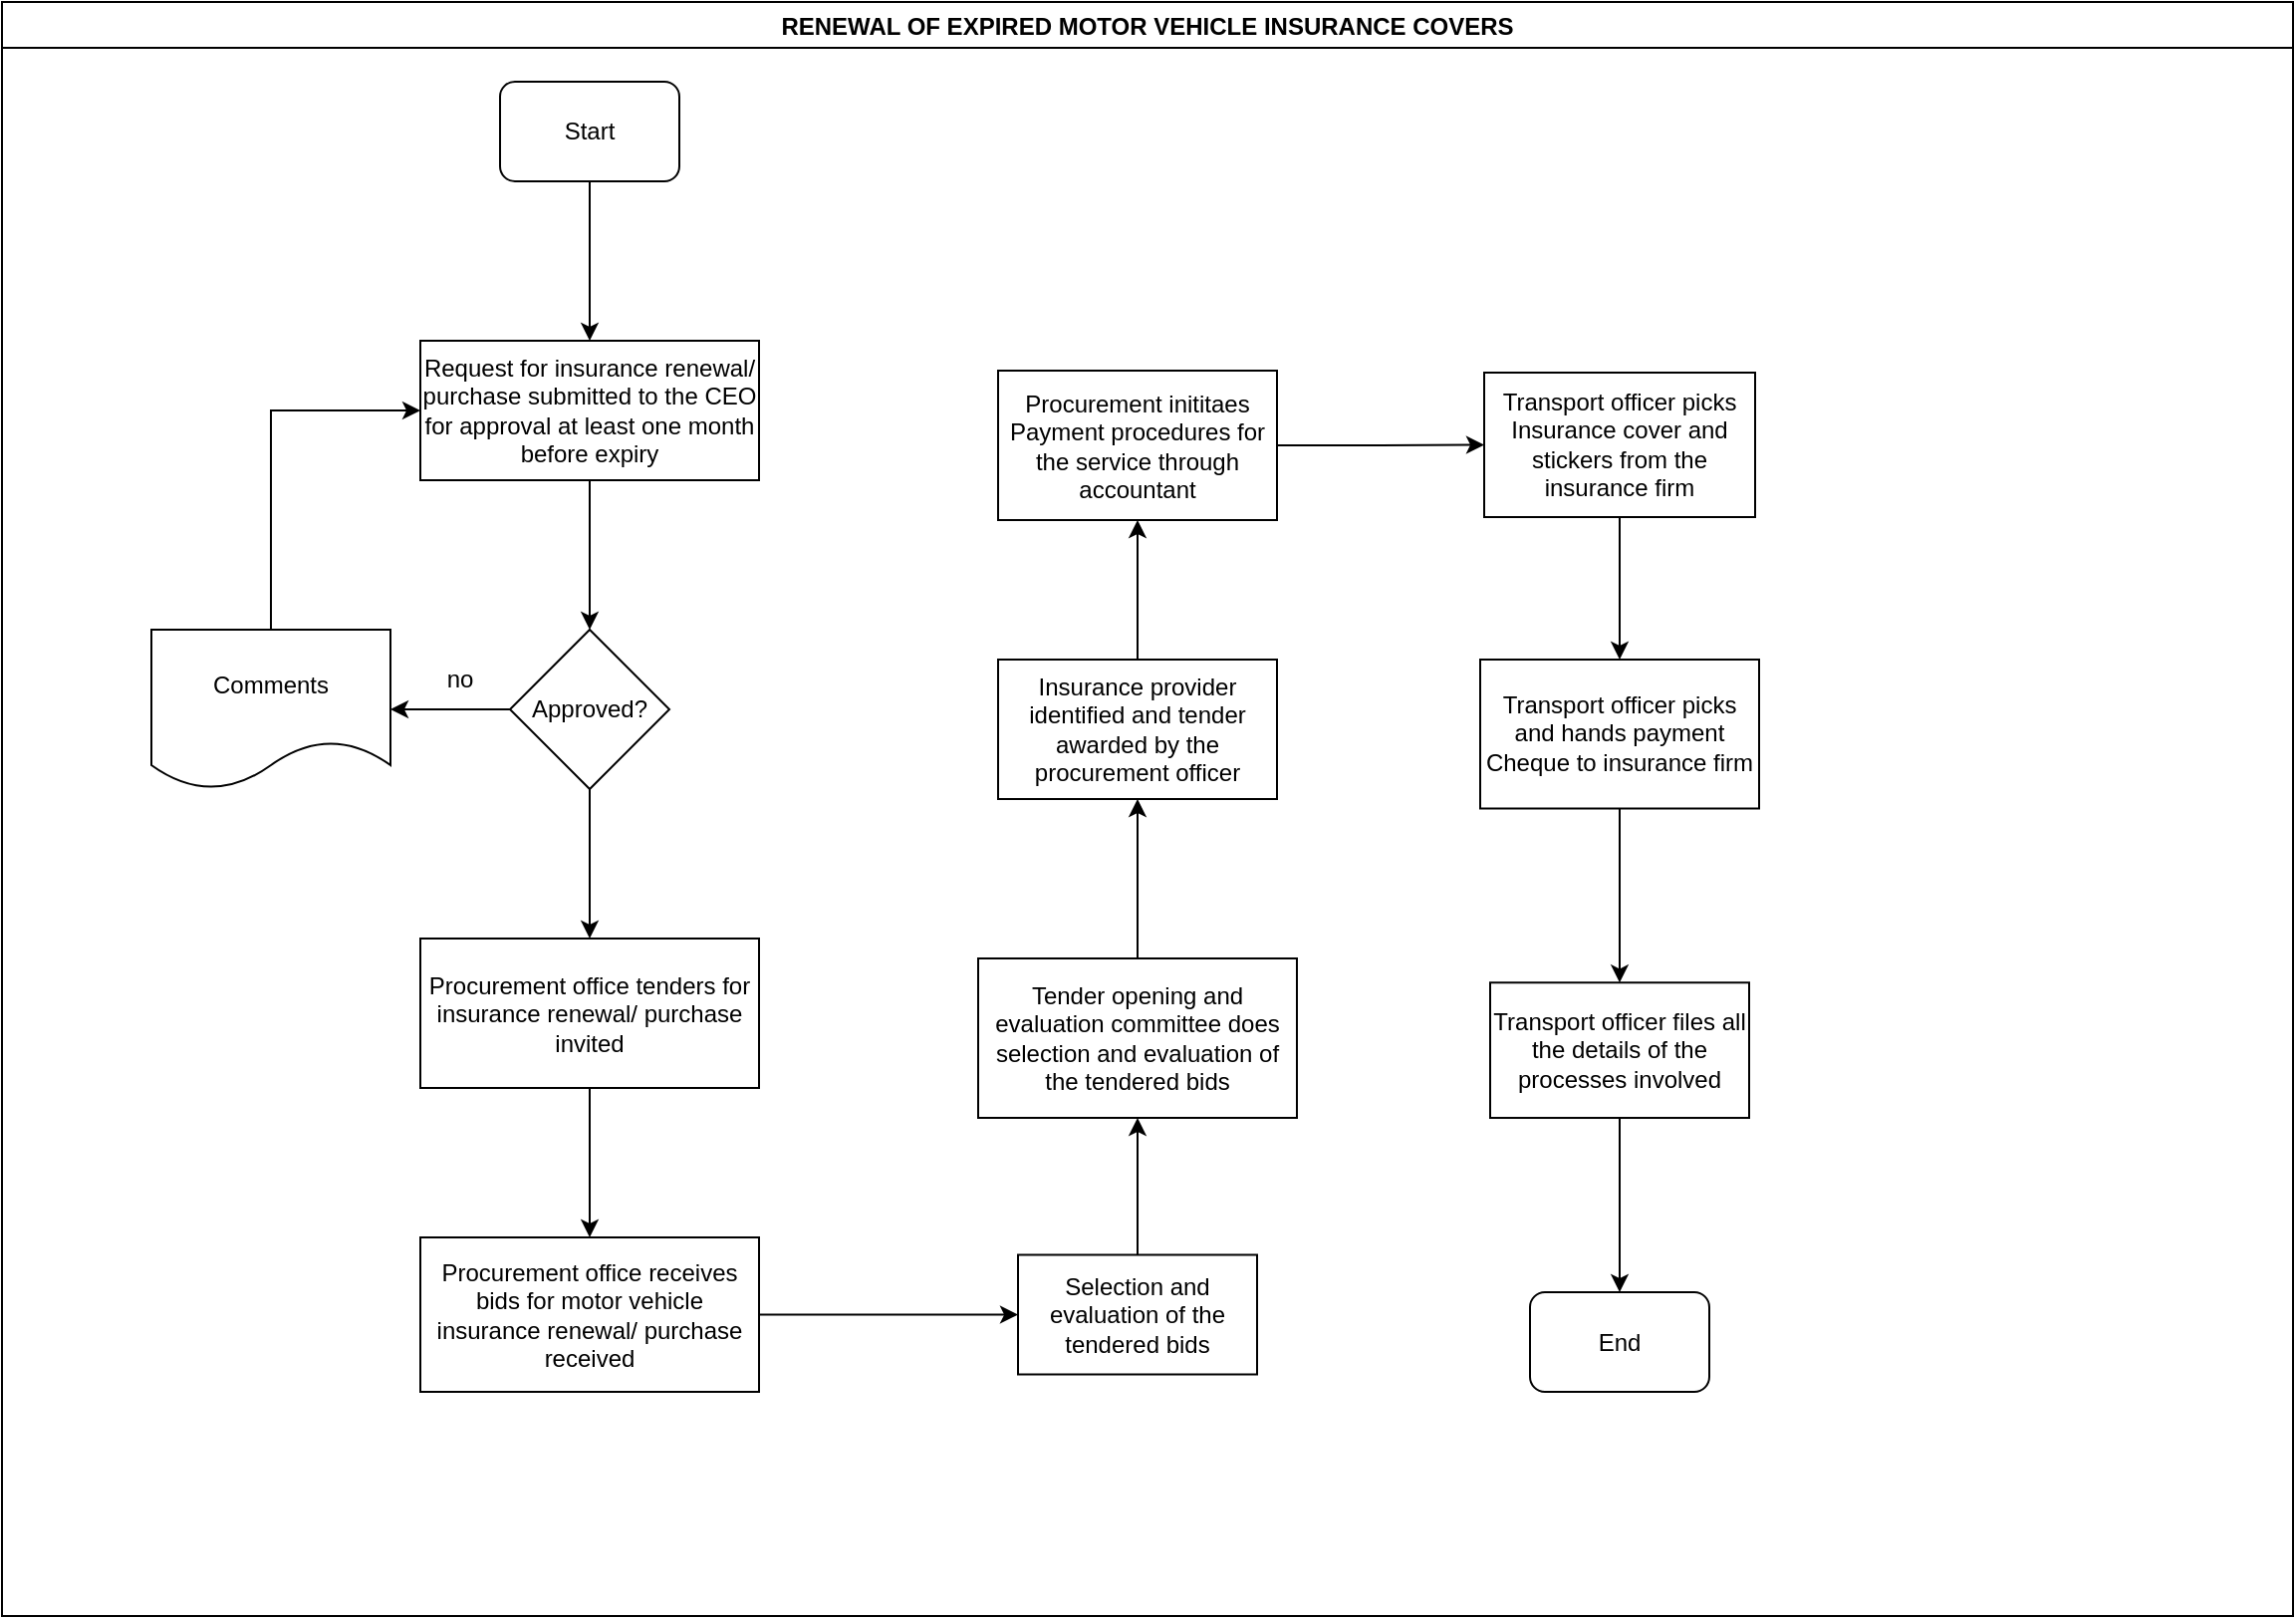 <mxfile version="14.1.8" type="github">
  <diagram id="iqVK5lA826jD5fNl6_VV" name="Page-1">
    <mxGraphModel dx="1038" dy="547" grid="1" gridSize="10" guides="1" tooltips="1" connect="1" arrows="1" fold="1" page="1" pageScale="1" pageWidth="1169" pageHeight="827" math="0" shadow="0">
      <root>
        <mxCell id="0" />
        <mxCell id="1" parent="0" />
        <mxCell id="e-Jlp6g5yajtnd1_zxyd-1" value="RENEWAL OF EXPIRED MOTOR VEHICLE INSURANCE COVERS" style="swimlane;" vertex="1" parent="1">
          <mxGeometry x="10" y="10" width="1150" height="810" as="geometry" />
        </mxCell>
        <mxCell id="e-Jlp6g5yajtnd1_zxyd-2" value="Start" style="rounded=1;whiteSpace=wrap;html=1;" vertex="1" parent="e-Jlp6g5yajtnd1_zxyd-1">
          <mxGeometry x="250" y="40" width="90" height="50" as="geometry" />
        </mxCell>
        <mxCell id="e-Jlp6g5yajtnd1_zxyd-5" value="Request for insurance renewal/ purchase submitted to the CEO for approval at least one month before expiry" style="rounded=0;whiteSpace=wrap;html=1;" vertex="1" parent="e-Jlp6g5yajtnd1_zxyd-1">
          <mxGeometry x="210" y="170" width="170" height="70" as="geometry" />
        </mxCell>
        <mxCell id="e-Jlp6g5yajtnd1_zxyd-4" value="" style="edgeStyle=orthogonalEdgeStyle;rounded=0;orthogonalLoop=1;jettySize=auto;html=1;" edge="1" parent="e-Jlp6g5yajtnd1_zxyd-1" source="e-Jlp6g5yajtnd1_zxyd-2" target="e-Jlp6g5yajtnd1_zxyd-5">
          <mxGeometry relative="1" as="geometry">
            <mxPoint x="295" y="165" as="targetPoint" />
          </mxGeometry>
        </mxCell>
        <mxCell id="e-Jlp6g5yajtnd1_zxyd-12" value="no" style="text;html=1;strokeColor=none;fillColor=none;align=center;verticalAlign=middle;whiteSpace=wrap;rounded=0;" vertex="1" parent="e-Jlp6g5yajtnd1_zxyd-1">
          <mxGeometry x="210" y="330" width="40" height="20" as="geometry" />
        </mxCell>
        <mxCell id="e-Jlp6g5yajtnd1_zxyd-13" value="Procurement office tenders for insurance renewal/ purchase invited" style="whiteSpace=wrap;html=1;rounded=0;" vertex="1" parent="e-Jlp6g5yajtnd1_zxyd-1">
          <mxGeometry x="210" y="470" width="170" height="75" as="geometry" />
        </mxCell>
        <mxCell id="e-Jlp6g5yajtnd1_zxyd-15" value="Procurement office receives bids for motor vehicle insurance renewal/ purchase received" style="whiteSpace=wrap;html=1;rounded=0;" vertex="1" parent="e-Jlp6g5yajtnd1_zxyd-1">
          <mxGeometry x="210" y="620" width="170" height="77.5" as="geometry" />
        </mxCell>
        <mxCell id="e-Jlp6g5yajtnd1_zxyd-16" value="" style="edgeStyle=orthogonalEdgeStyle;rounded=0;orthogonalLoop=1;jettySize=auto;html=1;" edge="1" parent="e-Jlp6g5yajtnd1_zxyd-1" source="e-Jlp6g5yajtnd1_zxyd-13" target="e-Jlp6g5yajtnd1_zxyd-15">
          <mxGeometry relative="1" as="geometry" />
        </mxCell>
        <mxCell id="e-Jlp6g5yajtnd1_zxyd-17" value="Selection and evaluation of the tendered bids" style="whiteSpace=wrap;html=1;rounded=0;" vertex="1" parent="e-Jlp6g5yajtnd1_zxyd-1">
          <mxGeometry x="510" y="628.75" width="120" height="60" as="geometry" />
        </mxCell>
        <mxCell id="e-Jlp6g5yajtnd1_zxyd-18" value="" style="edgeStyle=orthogonalEdgeStyle;rounded=0;orthogonalLoop=1;jettySize=auto;html=1;" edge="1" parent="e-Jlp6g5yajtnd1_zxyd-1" source="e-Jlp6g5yajtnd1_zxyd-15" target="e-Jlp6g5yajtnd1_zxyd-17">
          <mxGeometry relative="1" as="geometry" />
        </mxCell>
        <mxCell id="e-Jlp6g5yajtnd1_zxyd-33" value="End" style="rounded=1;whiteSpace=wrap;html=1;" vertex="1" parent="e-Jlp6g5yajtnd1_zxyd-1">
          <mxGeometry x="767" y="647.5" width="90" height="50" as="geometry" />
        </mxCell>
        <mxCell id="e-Jlp6g5yajtnd1_zxyd-9" value="" style="edgeStyle=orthogonalEdgeStyle;rounded=0;orthogonalLoop=1;jettySize=auto;html=1;" edge="1" parent="1" source="e-Jlp6g5yajtnd1_zxyd-6" target="e-Jlp6g5yajtnd1_zxyd-8">
          <mxGeometry relative="1" as="geometry" />
        </mxCell>
        <mxCell id="e-Jlp6g5yajtnd1_zxyd-14" value="" style="edgeStyle=orthogonalEdgeStyle;rounded=0;orthogonalLoop=1;jettySize=auto;html=1;" edge="1" parent="1" source="e-Jlp6g5yajtnd1_zxyd-6" target="e-Jlp6g5yajtnd1_zxyd-13">
          <mxGeometry relative="1" as="geometry" />
        </mxCell>
        <mxCell id="e-Jlp6g5yajtnd1_zxyd-6" value="Approved?" style="rhombus;whiteSpace=wrap;html=1;rounded=0;" vertex="1" parent="1">
          <mxGeometry x="265" y="325" width="80" height="80" as="geometry" />
        </mxCell>
        <mxCell id="e-Jlp6g5yajtnd1_zxyd-7" value="" style="edgeStyle=orthogonalEdgeStyle;rounded=0;orthogonalLoop=1;jettySize=auto;html=1;" edge="1" parent="1" source="e-Jlp6g5yajtnd1_zxyd-5" target="e-Jlp6g5yajtnd1_zxyd-6">
          <mxGeometry relative="1" as="geometry" />
        </mxCell>
        <mxCell id="e-Jlp6g5yajtnd1_zxyd-11" value="" style="edgeStyle=orthogonalEdgeStyle;rounded=0;orthogonalLoop=1;jettySize=auto;html=1;entryX=0;entryY=0.5;entryDx=0;entryDy=0;" edge="1" parent="1" source="e-Jlp6g5yajtnd1_zxyd-8" target="e-Jlp6g5yajtnd1_zxyd-5">
          <mxGeometry relative="1" as="geometry">
            <mxPoint x="145" y="245" as="targetPoint" />
            <Array as="points">
              <mxPoint x="145" y="215" />
            </Array>
          </mxGeometry>
        </mxCell>
        <mxCell id="e-Jlp6g5yajtnd1_zxyd-8" value="Comments" style="shape=document;whiteSpace=wrap;html=1;boundedLbl=1;rounded=0;" vertex="1" parent="1">
          <mxGeometry x="85" y="325" width="120" height="80" as="geometry" />
        </mxCell>
        <mxCell id="e-Jlp6g5yajtnd1_zxyd-22" value="" style="edgeStyle=orthogonalEdgeStyle;rounded=0;orthogonalLoop=1;jettySize=auto;html=1;" edge="1" parent="1" source="e-Jlp6g5yajtnd1_zxyd-19" target="e-Jlp6g5yajtnd1_zxyd-21">
          <mxGeometry relative="1" as="geometry" />
        </mxCell>
        <mxCell id="e-Jlp6g5yajtnd1_zxyd-19" value="Tender opening and evaluation committee does selection and evaluation of the tendered bids" style="whiteSpace=wrap;html=1;rounded=0;" vertex="1" parent="1">
          <mxGeometry x="500" y="490" width="160" height="80" as="geometry" />
        </mxCell>
        <mxCell id="e-Jlp6g5yajtnd1_zxyd-20" value="" style="edgeStyle=orthogonalEdgeStyle;rounded=0;orthogonalLoop=1;jettySize=auto;html=1;" edge="1" parent="1" source="e-Jlp6g5yajtnd1_zxyd-17" target="e-Jlp6g5yajtnd1_zxyd-19">
          <mxGeometry relative="1" as="geometry" />
        </mxCell>
        <mxCell id="e-Jlp6g5yajtnd1_zxyd-24" value="" style="edgeStyle=orthogonalEdgeStyle;rounded=0;orthogonalLoop=1;jettySize=auto;html=1;" edge="1" parent="1" source="e-Jlp6g5yajtnd1_zxyd-21" target="e-Jlp6g5yajtnd1_zxyd-23">
          <mxGeometry relative="1" as="geometry" />
        </mxCell>
        <mxCell id="e-Jlp6g5yajtnd1_zxyd-21" value="Insurance provider identified and tender awarded by the procurement officer" style="whiteSpace=wrap;html=1;rounded=0;" vertex="1" parent="1">
          <mxGeometry x="510" y="340" width="140" height="70" as="geometry" />
        </mxCell>
        <mxCell id="e-Jlp6g5yajtnd1_zxyd-26" value="" style="edgeStyle=orthogonalEdgeStyle;rounded=0;orthogonalLoop=1;jettySize=auto;html=1;" edge="1" parent="1" source="e-Jlp6g5yajtnd1_zxyd-23" target="e-Jlp6g5yajtnd1_zxyd-25">
          <mxGeometry relative="1" as="geometry" />
        </mxCell>
        <mxCell id="e-Jlp6g5yajtnd1_zxyd-23" value="Procurement inititaes Payment procedures for the service through accountant" style="whiteSpace=wrap;html=1;rounded=0;" vertex="1" parent="1">
          <mxGeometry x="510" y="195" width="140" height="75" as="geometry" />
        </mxCell>
        <mxCell id="e-Jlp6g5yajtnd1_zxyd-28" value="" style="edgeStyle=orthogonalEdgeStyle;rounded=0;orthogonalLoop=1;jettySize=auto;html=1;" edge="1" parent="1" source="e-Jlp6g5yajtnd1_zxyd-25" target="e-Jlp6g5yajtnd1_zxyd-27">
          <mxGeometry relative="1" as="geometry" />
        </mxCell>
        <mxCell id="e-Jlp6g5yajtnd1_zxyd-25" value="Transport officer picks Insurance cover and stickers from the insurance firm" style="whiteSpace=wrap;html=1;rounded=0;" vertex="1" parent="1">
          <mxGeometry x="754" y="196" width="136" height="72.5" as="geometry" />
        </mxCell>
        <mxCell id="e-Jlp6g5yajtnd1_zxyd-30" value="" style="edgeStyle=orthogonalEdgeStyle;rounded=0;orthogonalLoop=1;jettySize=auto;html=1;" edge="1" parent="1" source="e-Jlp6g5yajtnd1_zxyd-27" target="e-Jlp6g5yajtnd1_zxyd-29">
          <mxGeometry relative="1" as="geometry" />
        </mxCell>
        <mxCell id="e-Jlp6g5yajtnd1_zxyd-27" value="Transport officer picks and hands payment Cheque to insurance firm" style="whiteSpace=wrap;html=1;rounded=0;" vertex="1" parent="1">
          <mxGeometry x="752" y="340" width="140" height="74.75" as="geometry" />
        </mxCell>
        <mxCell id="e-Jlp6g5yajtnd1_zxyd-32" value="" style="edgeStyle=orthogonalEdgeStyle;rounded=0;orthogonalLoop=1;jettySize=auto;html=1;entryX=0.5;entryY=0;entryDx=0;entryDy=0;" edge="1" parent="1" source="e-Jlp6g5yajtnd1_zxyd-29" target="e-Jlp6g5yajtnd1_zxyd-33">
          <mxGeometry relative="1" as="geometry">
            <mxPoint x="822" y="653.95" as="targetPoint" />
          </mxGeometry>
        </mxCell>
        <mxCell id="e-Jlp6g5yajtnd1_zxyd-29" value="Transport officer files all the details of the processes involved" style="whiteSpace=wrap;html=1;rounded=0;" vertex="1" parent="1">
          <mxGeometry x="757" y="502.13" width="130" height="67.88" as="geometry" />
        </mxCell>
      </root>
    </mxGraphModel>
  </diagram>
</mxfile>
